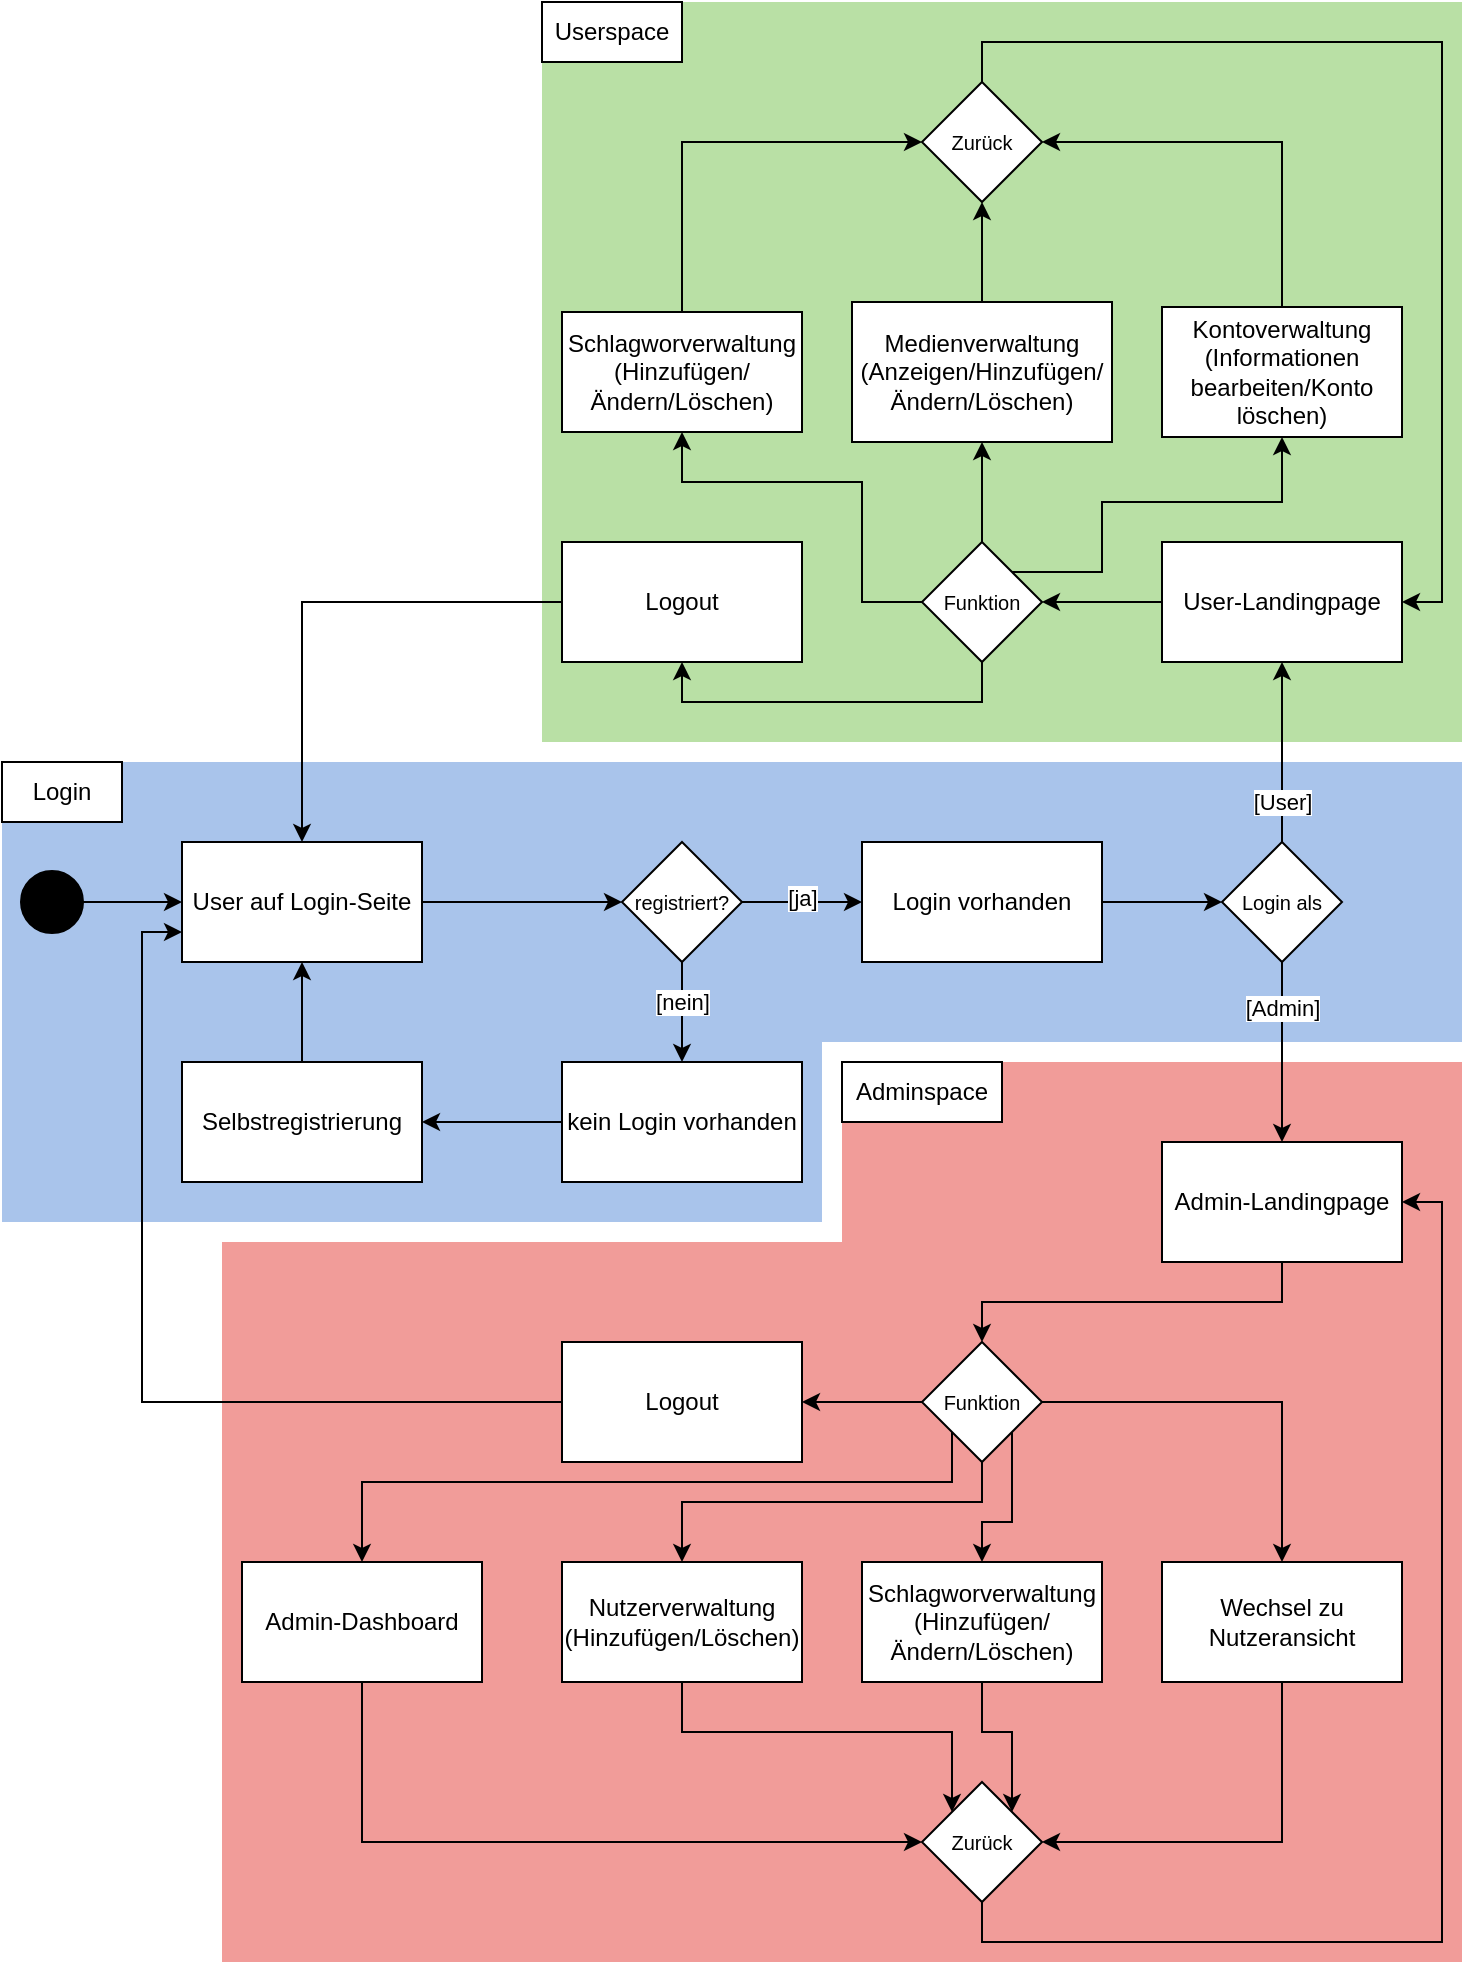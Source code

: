 <mxfile version="24.1.0" type="device">
  <diagram id="C5RBs43oDa-KdzZeNtuy" name="Page-1">
    <mxGraphModel dx="1687" dy="984" grid="1" gridSize="10" guides="1" tooltips="1" connect="1" arrows="1" fold="1" page="1" pageScale="1" pageWidth="827" pageHeight="1169" math="0" shadow="0">
      <root>
        <mxCell id="WIyWlLk6GJQsqaUBKTNV-0" />
        <mxCell id="WIyWlLk6GJQsqaUBKTNV-1" parent="WIyWlLk6GJQsqaUBKTNV-0" />
        <mxCell id="4o4c_pZwuWQtn8BDVZ5v-25" value="" style="rounded=0;whiteSpace=wrap;html=1;strokeColor=none;fillColor=#F19C99;" parent="WIyWlLk6GJQsqaUBKTNV-1" vertex="1">
          <mxGeometry x="440" y="650" width="310" height="110" as="geometry" />
        </mxCell>
        <mxCell id="4o4c_pZwuWQtn8BDVZ5v-23" value="" style="rounded=0;whiteSpace=wrap;html=1;strokeColor=none;fillColor=#F19C99;" parent="WIyWlLk6GJQsqaUBKTNV-1" vertex="1">
          <mxGeometry x="130" y="740" width="620" height="360" as="geometry" />
        </mxCell>
        <mxCell id="4o4c_pZwuWQtn8BDVZ5v-21" value="" style="rounded=0;whiteSpace=wrap;html=1;strokeColor=none;fillColor=#B9E0A5;" parent="WIyWlLk6GJQsqaUBKTNV-1" vertex="1">
          <mxGeometry x="290" y="120" width="460" height="370" as="geometry" />
        </mxCell>
        <mxCell id="4o4c_pZwuWQtn8BDVZ5v-18" value="" style="rounded=0;whiteSpace=wrap;html=1;strokeColor=none;fillColor=#A9C4EB;" parent="WIyWlLk6GJQsqaUBKTNV-1" vertex="1">
          <mxGeometry x="20" y="630" width="410" height="100" as="geometry" />
        </mxCell>
        <mxCell id="4o4c_pZwuWQtn8BDVZ5v-15" value="" style="rounded=0;whiteSpace=wrap;html=1;strokeColor=none;fillColor=#A9C4EB;" parent="WIyWlLk6GJQsqaUBKTNV-1" vertex="1">
          <mxGeometry x="20" y="500" width="730" height="140" as="geometry" />
        </mxCell>
        <mxCell id="ip3aoKd4T66MhbG_ci6H-11" style="edgeStyle=orthogonalEdgeStyle;rounded=0;orthogonalLoop=1;jettySize=auto;html=1;exitX=1;exitY=0.5;exitDx=0;exitDy=0;entryX=0;entryY=0.5;entryDx=0;entryDy=0;" parent="WIyWlLk6GJQsqaUBKTNV-1" source="ip3aoKd4T66MhbG_ci6H-0" target="ip3aoKd4T66MhbG_ci6H-1" edge="1">
          <mxGeometry relative="1" as="geometry" />
        </mxCell>
        <mxCell id="ip3aoKd4T66MhbG_ci6H-0" value="Login vorhanden" style="rounded=0;whiteSpace=wrap;html=1;" parent="WIyWlLk6GJQsqaUBKTNV-1" vertex="1">
          <mxGeometry x="450" y="540" width="120" height="60" as="geometry" />
        </mxCell>
        <mxCell id="ip3aoKd4T66MhbG_ci6H-10" style="edgeStyle=orthogonalEdgeStyle;rounded=0;orthogonalLoop=1;jettySize=auto;html=1;exitX=0.5;exitY=0;exitDx=0;exitDy=0;entryX=0.5;entryY=1;entryDx=0;entryDy=0;" parent="WIyWlLk6GJQsqaUBKTNV-1" source="ip3aoKd4T66MhbG_ci6H-1" target="ip3aoKd4T66MhbG_ci6H-6" edge="1">
          <mxGeometry relative="1" as="geometry" />
        </mxCell>
        <mxCell id="ip3aoKd4T66MhbG_ci6H-14" value="[User]" style="edgeLabel;html=1;align=center;verticalAlign=middle;resizable=0;points=[];" parent="ip3aoKd4T66MhbG_ci6H-10" vertex="1" connectable="0">
          <mxGeometry x="-0.155" relative="1" as="geometry">
            <mxPoint y="18" as="offset" />
          </mxGeometry>
        </mxCell>
        <mxCell id="ip3aoKd4T66MhbG_ci6H-12" style="edgeStyle=orthogonalEdgeStyle;rounded=0;orthogonalLoop=1;jettySize=auto;html=1;exitX=0.5;exitY=1;exitDx=0;exitDy=0;entryX=0.5;entryY=0;entryDx=0;entryDy=0;" parent="WIyWlLk6GJQsqaUBKTNV-1" source="ip3aoKd4T66MhbG_ci6H-1" target="ip3aoKd4T66MhbG_ci6H-3" edge="1">
          <mxGeometry relative="1" as="geometry" />
        </mxCell>
        <mxCell id="ip3aoKd4T66MhbG_ci6H-13" value="[Admin]" style="edgeLabel;html=1;align=center;verticalAlign=middle;resizable=0;points=[];" parent="ip3aoKd4T66MhbG_ci6H-12" vertex="1" connectable="0">
          <mxGeometry x="-0.27" relative="1" as="geometry">
            <mxPoint y="-10" as="offset" />
          </mxGeometry>
        </mxCell>
        <mxCell id="ip3aoKd4T66MhbG_ci6H-1" value="Login als" style="rhombus;whiteSpace=wrap;html=1;fontSize=10;" parent="WIyWlLk6GJQsqaUBKTNV-1" vertex="1">
          <mxGeometry x="630" y="540" width="60" height="60" as="geometry" />
        </mxCell>
        <mxCell id="ip3aoKd4T66MhbG_ci6H-27" style="edgeStyle=orthogonalEdgeStyle;rounded=0;orthogonalLoop=1;jettySize=auto;html=1;exitX=0.5;exitY=1;exitDx=0;exitDy=0;entryX=0.5;entryY=0;entryDx=0;entryDy=0;" parent="WIyWlLk6GJQsqaUBKTNV-1" source="ip3aoKd4T66MhbG_ci6H-3" target="ip3aoKd4T66MhbG_ci6H-26" edge="1">
          <mxGeometry relative="1" as="geometry" />
        </mxCell>
        <mxCell id="ip3aoKd4T66MhbG_ci6H-3" value="Admin-Landingpage" style="rounded=0;whiteSpace=wrap;html=1;" parent="WIyWlLk6GJQsqaUBKTNV-1" vertex="1">
          <mxGeometry x="600" y="690" width="120" height="60" as="geometry" />
        </mxCell>
        <mxCell id="ip3aoKd4T66MhbG_ci6H-37" style="edgeStyle=orthogonalEdgeStyle;rounded=0;orthogonalLoop=1;jettySize=auto;html=1;exitX=0;exitY=0.5;exitDx=0;exitDy=0;entryX=1;entryY=0.5;entryDx=0;entryDy=0;" parent="WIyWlLk6GJQsqaUBKTNV-1" source="ip3aoKd4T66MhbG_ci6H-6" target="ip3aoKd4T66MhbG_ci6H-36" edge="1">
          <mxGeometry relative="1" as="geometry" />
        </mxCell>
        <mxCell id="ip3aoKd4T66MhbG_ci6H-6" value="User-Landingpage" style="rounded=0;whiteSpace=wrap;html=1;" parent="WIyWlLk6GJQsqaUBKTNV-1" vertex="1">
          <mxGeometry x="600" y="390" width="120" height="60" as="geometry" />
        </mxCell>
        <mxCell id="ip3aoKd4T66MhbG_ci6H-17" style="edgeStyle=orthogonalEdgeStyle;rounded=0;orthogonalLoop=1;jettySize=auto;html=1;exitX=1;exitY=0.5;exitDx=0;exitDy=0;entryX=0;entryY=0.5;entryDx=0;entryDy=0;" parent="WIyWlLk6GJQsqaUBKTNV-1" source="ip3aoKd4T66MhbG_ci6H-15" target="ip3aoKd4T66MhbG_ci6H-16" edge="1">
          <mxGeometry relative="1" as="geometry" />
        </mxCell>
        <mxCell id="ip3aoKd4T66MhbG_ci6H-15" value="User auf Login-Seite" style="rounded=0;whiteSpace=wrap;html=1;" parent="WIyWlLk6GJQsqaUBKTNV-1" vertex="1">
          <mxGeometry x="110" y="540" width="120" height="60" as="geometry" />
        </mxCell>
        <mxCell id="ip3aoKd4T66MhbG_ci6H-18" style="edgeStyle=orthogonalEdgeStyle;rounded=0;orthogonalLoop=1;jettySize=auto;html=1;exitX=1;exitY=0.5;exitDx=0;exitDy=0;entryX=0;entryY=0.5;entryDx=0;entryDy=0;" parent="WIyWlLk6GJQsqaUBKTNV-1" source="ip3aoKd4T66MhbG_ci6H-16" target="ip3aoKd4T66MhbG_ci6H-0" edge="1">
          <mxGeometry relative="1" as="geometry" />
        </mxCell>
        <mxCell id="ip3aoKd4T66MhbG_ci6H-19" value="[ja]" style="edgeLabel;html=1;align=center;verticalAlign=middle;resizable=0;points=[];" parent="ip3aoKd4T66MhbG_ci6H-18" vertex="1" connectable="0">
          <mxGeometry x="0.008" y="2" relative="1" as="geometry">
            <mxPoint as="offset" />
          </mxGeometry>
        </mxCell>
        <mxCell id="ip3aoKd4T66MhbG_ci6H-21" style="edgeStyle=orthogonalEdgeStyle;rounded=0;orthogonalLoop=1;jettySize=auto;html=1;exitX=0.5;exitY=1;exitDx=0;exitDy=0;entryX=0.5;entryY=0;entryDx=0;entryDy=0;" parent="WIyWlLk6GJQsqaUBKTNV-1" source="ip3aoKd4T66MhbG_ci6H-16" target="ip3aoKd4T66MhbG_ci6H-20" edge="1">
          <mxGeometry relative="1" as="geometry" />
        </mxCell>
        <mxCell id="ip3aoKd4T66MhbG_ci6H-22" value="[nein]" style="edgeLabel;html=1;align=center;verticalAlign=middle;resizable=0;points=[];" parent="ip3aoKd4T66MhbG_ci6H-21" vertex="1" connectable="0">
          <mxGeometry x="0.427" y="1" relative="1" as="geometry">
            <mxPoint x="-1" y="-16" as="offset" />
          </mxGeometry>
        </mxCell>
        <mxCell id="ip3aoKd4T66MhbG_ci6H-16" value="registriert?" style="rhombus;whiteSpace=wrap;html=1;fontSize=10;" parent="WIyWlLk6GJQsqaUBKTNV-1" vertex="1">
          <mxGeometry x="330" y="540" width="60" height="60" as="geometry" />
        </mxCell>
        <mxCell id="ip3aoKd4T66MhbG_ci6H-24" style="edgeStyle=orthogonalEdgeStyle;rounded=0;orthogonalLoop=1;jettySize=auto;html=1;exitX=0;exitY=0.5;exitDx=0;exitDy=0;entryX=1;entryY=0.5;entryDx=0;entryDy=0;" parent="WIyWlLk6GJQsqaUBKTNV-1" source="ip3aoKd4T66MhbG_ci6H-20" target="ip3aoKd4T66MhbG_ci6H-23" edge="1">
          <mxGeometry relative="1" as="geometry" />
        </mxCell>
        <mxCell id="ip3aoKd4T66MhbG_ci6H-20" value="kein Login vorhanden" style="rounded=0;whiteSpace=wrap;html=1;" parent="WIyWlLk6GJQsqaUBKTNV-1" vertex="1">
          <mxGeometry x="300" y="650" width="120" height="60" as="geometry" />
        </mxCell>
        <mxCell id="ip3aoKd4T66MhbG_ci6H-25" style="edgeStyle=orthogonalEdgeStyle;rounded=0;orthogonalLoop=1;jettySize=auto;html=1;exitX=0.5;exitY=0;exitDx=0;exitDy=0;entryX=0.5;entryY=1;entryDx=0;entryDy=0;" parent="WIyWlLk6GJQsqaUBKTNV-1" source="ip3aoKd4T66MhbG_ci6H-23" target="ip3aoKd4T66MhbG_ci6H-15" edge="1">
          <mxGeometry relative="1" as="geometry" />
        </mxCell>
        <mxCell id="ip3aoKd4T66MhbG_ci6H-23" value="Selbstregistrierung" style="rounded=0;whiteSpace=wrap;html=1;" parent="WIyWlLk6GJQsqaUBKTNV-1" vertex="1">
          <mxGeometry x="110" y="650" width="120" height="60" as="geometry" />
        </mxCell>
        <mxCell id="ip3aoKd4T66MhbG_ci6H-31" style="edgeStyle=orthogonalEdgeStyle;rounded=0;orthogonalLoop=1;jettySize=auto;html=1;exitX=0.5;exitY=1;exitDx=0;exitDy=0;entryX=0.5;entryY=0;entryDx=0;entryDy=0;" parent="WIyWlLk6GJQsqaUBKTNV-1" source="ip3aoKd4T66MhbG_ci6H-26" target="ip3aoKd4T66MhbG_ci6H-29" edge="1">
          <mxGeometry relative="1" as="geometry">
            <Array as="points">
              <mxPoint x="510" y="870" />
              <mxPoint x="360" y="870" />
            </Array>
          </mxGeometry>
        </mxCell>
        <mxCell id="ip3aoKd4T66MhbG_ci6H-32" style="edgeStyle=orthogonalEdgeStyle;rounded=0;orthogonalLoop=1;jettySize=auto;html=1;exitX=0;exitY=1;exitDx=0;exitDy=0;entryX=0.5;entryY=0;entryDx=0;entryDy=0;" parent="WIyWlLk6GJQsqaUBKTNV-1" source="ip3aoKd4T66MhbG_ci6H-26" target="ip3aoKd4T66MhbG_ci6H-28" edge="1">
          <mxGeometry relative="1" as="geometry">
            <Array as="points">
              <mxPoint x="495" y="860" />
              <mxPoint x="200" y="860" />
            </Array>
          </mxGeometry>
        </mxCell>
        <mxCell id="ip3aoKd4T66MhbG_ci6H-33" style="edgeStyle=orthogonalEdgeStyle;rounded=0;orthogonalLoop=1;jettySize=auto;html=1;exitX=1;exitY=0.5;exitDx=0;exitDy=0;entryX=0.5;entryY=0;entryDx=0;entryDy=0;" parent="WIyWlLk6GJQsqaUBKTNV-1" source="ip3aoKd4T66MhbG_ci6H-26" target="ip3aoKd4T66MhbG_ci6H-30" edge="1">
          <mxGeometry relative="1" as="geometry" />
        </mxCell>
        <mxCell id="4o4c_pZwuWQtn8BDVZ5v-11" style="edgeStyle=orthogonalEdgeStyle;rounded=0;orthogonalLoop=1;jettySize=auto;html=1;exitX=0;exitY=0.5;exitDx=0;exitDy=0;entryX=1;entryY=0.5;entryDx=0;entryDy=0;" parent="WIyWlLk6GJQsqaUBKTNV-1" source="ip3aoKd4T66MhbG_ci6H-26" target="4o4c_pZwuWQtn8BDVZ5v-10" edge="1">
          <mxGeometry relative="1" as="geometry" />
        </mxCell>
        <mxCell id="RTm_QUUffti_3rA2Ej4q-4" style="edgeStyle=orthogonalEdgeStyle;rounded=0;orthogonalLoop=1;jettySize=auto;html=1;exitX=1;exitY=1;exitDx=0;exitDy=0;entryX=0.5;entryY=0;entryDx=0;entryDy=0;" edge="1" parent="WIyWlLk6GJQsqaUBKTNV-1" source="ip3aoKd4T66MhbG_ci6H-26" target="RTm_QUUffti_3rA2Ej4q-3">
          <mxGeometry relative="1" as="geometry">
            <Array as="points">
              <mxPoint x="525" y="880" />
              <mxPoint x="510" y="880" />
            </Array>
          </mxGeometry>
        </mxCell>
        <mxCell id="ip3aoKd4T66MhbG_ci6H-26" value="Funktion" style="rhombus;whiteSpace=wrap;html=1;fontSize=10;" parent="WIyWlLk6GJQsqaUBKTNV-1" vertex="1">
          <mxGeometry x="480" y="790" width="60" height="60" as="geometry" />
        </mxCell>
        <mxCell id="4o4c_pZwuWQtn8BDVZ5v-36" style="edgeStyle=orthogonalEdgeStyle;rounded=0;orthogonalLoop=1;jettySize=auto;html=1;exitX=0.5;exitY=1;exitDx=0;exitDy=0;entryX=0;entryY=0.5;entryDx=0;entryDy=0;" parent="WIyWlLk6GJQsqaUBKTNV-1" source="ip3aoKd4T66MhbG_ci6H-28" target="4o4c_pZwuWQtn8BDVZ5v-32" edge="1">
          <mxGeometry relative="1" as="geometry" />
        </mxCell>
        <mxCell id="ip3aoKd4T66MhbG_ci6H-28" value="Admin-Dashboard" style="rounded=0;whiteSpace=wrap;html=1;" parent="WIyWlLk6GJQsqaUBKTNV-1" vertex="1">
          <mxGeometry x="140" y="900" width="120" height="60" as="geometry" />
        </mxCell>
        <mxCell id="RTm_QUUffti_3rA2Ej4q-5" style="edgeStyle=orthogonalEdgeStyle;rounded=0;orthogonalLoop=1;jettySize=auto;html=1;exitX=0.5;exitY=1;exitDx=0;exitDy=0;entryX=0;entryY=0;entryDx=0;entryDy=0;" edge="1" parent="WIyWlLk6GJQsqaUBKTNV-1" source="ip3aoKd4T66MhbG_ci6H-29" target="4o4c_pZwuWQtn8BDVZ5v-32">
          <mxGeometry relative="1" as="geometry" />
        </mxCell>
        <mxCell id="ip3aoKd4T66MhbG_ci6H-29" value="Nutzerverwaltung (Hinzufügen/Löschen)" style="rounded=0;whiteSpace=wrap;html=1;" parent="WIyWlLk6GJQsqaUBKTNV-1" vertex="1">
          <mxGeometry x="300" y="900" width="120" height="60" as="geometry" />
        </mxCell>
        <mxCell id="4o4c_pZwuWQtn8BDVZ5v-37" style="edgeStyle=orthogonalEdgeStyle;rounded=0;orthogonalLoop=1;jettySize=auto;html=1;exitX=0.5;exitY=1;exitDx=0;exitDy=0;entryX=1;entryY=0.5;entryDx=0;entryDy=0;" parent="WIyWlLk6GJQsqaUBKTNV-1" source="ip3aoKd4T66MhbG_ci6H-30" target="4o4c_pZwuWQtn8BDVZ5v-32" edge="1">
          <mxGeometry relative="1" as="geometry" />
        </mxCell>
        <mxCell id="ip3aoKd4T66MhbG_ci6H-30" value="Wechsel zu Nutzeransicht" style="rounded=0;whiteSpace=wrap;html=1;" parent="WIyWlLk6GJQsqaUBKTNV-1" vertex="1">
          <mxGeometry x="600" y="900" width="120" height="60" as="geometry" />
        </mxCell>
        <mxCell id="4o4c_pZwuWQtn8BDVZ5v-28" style="edgeStyle=orthogonalEdgeStyle;rounded=0;orthogonalLoop=1;jettySize=auto;html=1;exitX=0.5;exitY=0;exitDx=0;exitDy=0;entryX=0.5;entryY=1;entryDx=0;entryDy=0;" parent="WIyWlLk6GJQsqaUBKTNV-1" source="ip3aoKd4T66MhbG_ci6H-34" target="4o4c_pZwuWQtn8BDVZ5v-27" edge="1">
          <mxGeometry relative="1" as="geometry" />
        </mxCell>
        <mxCell id="ip3aoKd4T66MhbG_ci6H-34" value="Medienverwaltung (Anzeigen/Hinzufügen/Ändern/Löschen)" style="rounded=0;whiteSpace=wrap;html=1;" parent="WIyWlLk6GJQsqaUBKTNV-1" vertex="1">
          <mxGeometry x="445" y="270" width="130" height="70" as="geometry" />
        </mxCell>
        <mxCell id="4o4c_pZwuWQtn8BDVZ5v-29" style="edgeStyle=orthogonalEdgeStyle;rounded=0;orthogonalLoop=1;jettySize=auto;html=1;exitX=0.5;exitY=0;exitDx=0;exitDy=0;entryX=0;entryY=0.5;entryDx=0;entryDy=0;" parent="WIyWlLk6GJQsqaUBKTNV-1" source="ip3aoKd4T66MhbG_ci6H-35" target="4o4c_pZwuWQtn8BDVZ5v-27" edge="1">
          <mxGeometry relative="1" as="geometry" />
        </mxCell>
        <mxCell id="ip3aoKd4T66MhbG_ci6H-35" value="Schlagworverwaltung (Hinzufügen/Ändern/Löschen)" style="rounded=0;whiteSpace=wrap;html=1;" parent="WIyWlLk6GJQsqaUBKTNV-1" vertex="1">
          <mxGeometry x="300" y="275" width="120" height="60" as="geometry" />
        </mxCell>
        <mxCell id="ip3aoKd4T66MhbG_ci6H-39" style="edgeStyle=orthogonalEdgeStyle;rounded=0;orthogonalLoop=1;jettySize=auto;html=1;exitX=0.5;exitY=0;exitDx=0;exitDy=0;entryX=0.5;entryY=1;entryDx=0;entryDy=0;" parent="WIyWlLk6GJQsqaUBKTNV-1" source="ip3aoKd4T66MhbG_ci6H-36" target="ip3aoKd4T66MhbG_ci6H-34" edge="1">
          <mxGeometry relative="1" as="geometry" />
        </mxCell>
        <mxCell id="4o4c_pZwuWQtn8BDVZ5v-1" style="edgeStyle=orthogonalEdgeStyle;rounded=0;orthogonalLoop=1;jettySize=auto;html=1;exitX=0;exitY=0.5;exitDx=0;exitDy=0;entryX=0.5;entryY=1;entryDx=0;entryDy=0;" parent="WIyWlLk6GJQsqaUBKTNV-1" source="ip3aoKd4T66MhbG_ci6H-36" target="ip3aoKd4T66MhbG_ci6H-35" edge="1">
          <mxGeometry relative="1" as="geometry">
            <Array as="points">
              <mxPoint x="450" y="420" />
              <mxPoint x="450" y="360" />
              <mxPoint x="360" y="360" />
            </Array>
          </mxGeometry>
        </mxCell>
        <mxCell id="4o4c_pZwuWQtn8BDVZ5v-2" style="edgeStyle=orthogonalEdgeStyle;rounded=0;orthogonalLoop=1;jettySize=auto;html=1;exitX=1;exitY=0;exitDx=0;exitDy=0;entryX=0.5;entryY=1;entryDx=0;entryDy=0;" parent="WIyWlLk6GJQsqaUBKTNV-1" source="ip3aoKd4T66MhbG_ci6H-36" target="4o4c_pZwuWQtn8BDVZ5v-0" edge="1">
          <mxGeometry relative="1" as="geometry">
            <Array as="points">
              <mxPoint x="570" y="405" />
              <mxPoint x="570" y="370" />
              <mxPoint x="660" y="370" />
            </Array>
          </mxGeometry>
        </mxCell>
        <mxCell id="4o4c_pZwuWQtn8BDVZ5v-7" style="edgeStyle=orthogonalEdgeStyle;rounded=0;orthogonalLoop=1;jettySize=auto;html=1;exitX=0.5;exitY=1;exitDx=0;exitDy=0;entryX=0.5;entryY=1;entryDx=0;entryDy=0;" parent="WIyWlLk6GJQsqaUBKTNV-1" source="ip3aoKd4T66MhbG_ci6H-36" target="4o4c_pZwuWQtn8BDVZ5v-3" edge="1">
          <mxGeometry relative="1" as="geometry" />
        </mxCell>
        <mxCell id="ip3aoKd4T66MhbG_ci6H-36" value="Funktion" style="rhombus;whiteSpace=wrap;html=1;fontSize=10;" parent="WIyWlLk6GJQsqaUBKTNV-1" vertex="1">
          <mxGeometry x="480" y="390" width="60" height="60" as="geometry" />
        </mxCell>
        <mxCell id="4o4c_pZwuWQtn8BDVZ5v-30" style="edgeStyle=orthogonalEdgeStyle;rounded=0;orthogonalLoop=1;jettySize=auto;html=1;exitX=0.5;exitY=0;exitDx=0;exitDy=0;entryX=1;entryY=0.5;entryDx=0;entryDy=0;" parent="WIyWlLk6GJQsqaUBKTNV-1" source="4o4c_pZwuWQtn8BDVZ5v-0" target="4o4c_pZwuWQtn8BDVZ5v-27" edge="1">
          <mxGeometry relative="1" as="geometry" />
        </mxCell>
        <mxCell id="4o4c_pZwuWQtn8BDVZ5v-0" value="Kontoverwaltung (Informationen bearbeiten/Konto löschen)" style="rounded=0;whiteSpace=wrap;html=1;" parent="WIyWlLk6GJQsqaUBKTNV-1" vertex="1">
          <mxGeometry x="600" y="272.5" width="120" height="65" as="geometry" />
        </mxCell>
        <mxCell id="4o4c_pZwuWQtn8BDVZ5v-6" style="edgeStyle=orthogonalEdgeStyle;rounded=0;orthogonalLoop=1;jettySize=auto;html=1;exitX=0;exitY=0.5;exitDx=0;exitDy=0;entryX=0.5;entryY=0;entryDx=0;entryDy=0;" parent="WIyWlLk6GJQsqaUBKTNV-1" source="4o4c_pZwuWQtn8BDVZ5v-3" target="ip3aoKd4T66MhbG_ci6H-15" edge="1">
          <mxGeometry relative="1" as="geometry" />
        </mxCell>
        <mxCell id="4o4c_pZwuWQtn8BDVZ5v-3" value="Logout" style="rounded=0;whiteSpace=wrap;html=1;" parent="WIyWlLk6GJQsqaUBKTNV-1" vertex="1">
          <mxGeometry x="300" y="390" width="120" height="60" as="geometry" />
        </mxCell>
        <mxCell id="RTm_QUUffti_3rA2Ej4q-1" style="edgeStyle=orthogonalEdgeStyle;rounded=0;orthogonalLoop=1;jettySize=auto;html=1;exitX=0;exitY=0.5;exitDx=0;exitDy=0;entryX=0;entryY=0.75;entryDx=0;entryDy=0;" edge="1" parent="WIyWlLk6GJQsqaUBKTNV-1" source="4o4c_pZwuWQtn8BDVZ5v-10" target="ip3aoKd4T66MhbG_ci6H-15">
          <mxGeometry relative="1" as="geometry" />
        </mxCell>
        <mxCell id="4o4c_pZwuWQtn8BDVZ5v-10" value="Logout" style="rounded=0;whiteSpace=wrap;html=1;" parent="WIyWlLk6GJQsqaUBKTNV-1" vertex="1">
          <mxGeometry x="300" y="790" width="120" height="60" as="geometry" />
        </mxCell>
        <mxCell id="4o4c_pZwuWQtn8BDVZ5v-20" value="Login" style="rounded=0;whiteSpace=wrap;html=1;" parent="WIyWlLk6GJQsqaUBKTNV-1" vertex="1">
          <mxGeometry x="20" y="500" width="60" height="30" as="geometry" />
        </mxCell>
        <mxCell id="4o4c_pZwuWQtn8BDVZ5v-22" value="Userspace" style="rounded=0;whiteSpace=wrap;html=1;" parent="WIyWlLk6GJQsqaUBKTNV-1" vertex="1">
          <mxGeometry x="290" y="120" width="70" height="30" as="geometry" />
        </mxCell>
        <mxCell id="4o4c_pZwuWQtn8BDVZ5v-26" value="Adminspace" style="rounded=0;whiteSpace=wrap;html=1;" parent="WIyWlLk6GJQsqaUBKTNV-1" vertex="1">
          <mxGeometry x="440" y="650" width="80" height="30" as="geometry" />
        </mxCell>
        <mxCell id="4o4c_pZwuWQtn8BDVZ5v-31" style="edgeStyle=orthogonalEdgeStyle;rounded=0;orthogonalLoop=1;jettySize=auto;html=1;exitX=0.5;exitY=0;exitDx=0;exitDy=0;entryX=1;entryY=0.5;entryDx=0;entryDy=0;" parent="WIyWlLk6GJQsqaUBKTNV-1" source="4o4c_pZwuWQtn8BDVZ5v-27" target="ip3aoKd4T66MhbG_ci6H-6" edge="1">
          <mxGeometry relative="1" as="geometry" />
        </mxCell>
        <mxCell id="4o4c_pZwuWQtn8BDVZ5v-27" value="Zurück" style="rhombus;whiteSpace=wrap;html=1;fontSize=10;" parent="WIyWlLk6GJQsqaUBKTNV-1" vertex="1">
          <mxGeometry x="480" y="160" width="60" height="60" as="geometry" />
        </mxCell>
        <mxCell id="4o4c_pZwuWQtn8BDVZ5v-38" style="edgeStyle=orthogonalEdgeStyle;rounded=0;orthogonalLoop=1;jettySize=auto;html=1;exitX=0.5;exitY=1;exitDx=0;exitDy=0;entryX=1;entryY=0.5;entryDx=0;entryDy=0;" parent="WIyWlLk6GJQsqaUBKTNV-1" source="4o4c_pZwuWQtn8BDVZ5v-32" target="ip3aoKd4T66MhbG_ci6H-3" edge="1">
          <mxGeometry relative="1" as="geometry" />
        </mxCell>
        <mxCell id="4o4c_pZwuWQtn8BDVZ5v-32" value="Zurück" style="rhombus;whiteSpace=wrap;html=1;fontSize=10;" parent="WIyWlLk6GJQsqaUBKTNV-1" vertex="1">
          <mxGeometry x="480" y="1010" width="60" height="60" as="geometry" />
        </mxCell>
        <mxCell id="RTm_QUUffti_3rA2Ej4q-2" style="edgeStyle=orthogonalEdgeStyle;rounded=0;orthogonalLoop=1;jettySize=auto;html=1;exitX=1;exitY=0.5;exitDx=0;exitDy=0;exitPerimeter=0;entryX=0;entryY=0.5;entryDx=0;entryDy=0;" edge="1" parent="WIyWlLk6GJQsqaUBKTNV-1" source="RTm_QUUffti_3rA2Ej4q-0" target="ip3aoKd4T66MhbG_ci6H-15">
          <mxGeometry relative="1" as="geometry" />
        </mxCell>
        <mxCell id="RTm_QUUffti_3rA2Ej4q-0" value="" style="strokeWidth=2;html=1;shape=mxgraph.flowchart.start_2;whiteSpace=wrap;fillColor=#000000;" vertex="1" parent="WIyWlLk6GJQsqaUBKTNV-1">
          <mxGeometry x="30" y="555" width="30" height="30" as="geometry" />
        </mxCell>
        <mxCell id="RTm_QUUffti_3rA2Ej4q-6" style="edgeStyle=orthogonalEdgeStyle;rounded=0;orthogonalLoop=1;jettySize=auto;html=1;exitX=0.5;exitY=1;exitDx=0;exitDy=0;entryX=1;entryY=0;entryDx=0;entryDy=0;" edge="1" parent="WIyWlLk6GJQsqaUBKTNV-1" source="RTm_QUUffti_3rA2Ej4q-3" target="4o4c_pZwuWQtn8BDVZ5v-32">
          <mxGeometry relative="1" as="geometry" />
        </mxCell>
        <mxCell id="RTm_QUUffti_3rA2Ej4q-3" value="Schlagworverwaltung (Hinzufügen/Ändern/Löschen)" style="rounded=0;whiteSpace=wrap;html=1;" vertex="1" parent="WIyWlLk6GJQsqaUBKTNV-1">
          <mxGeometry x="450" y="900" width="120" height="60" as="geometry" />
        </mxCell>
      </root>
    </mxGraphModel>
  </diagram>
</mxfile>
